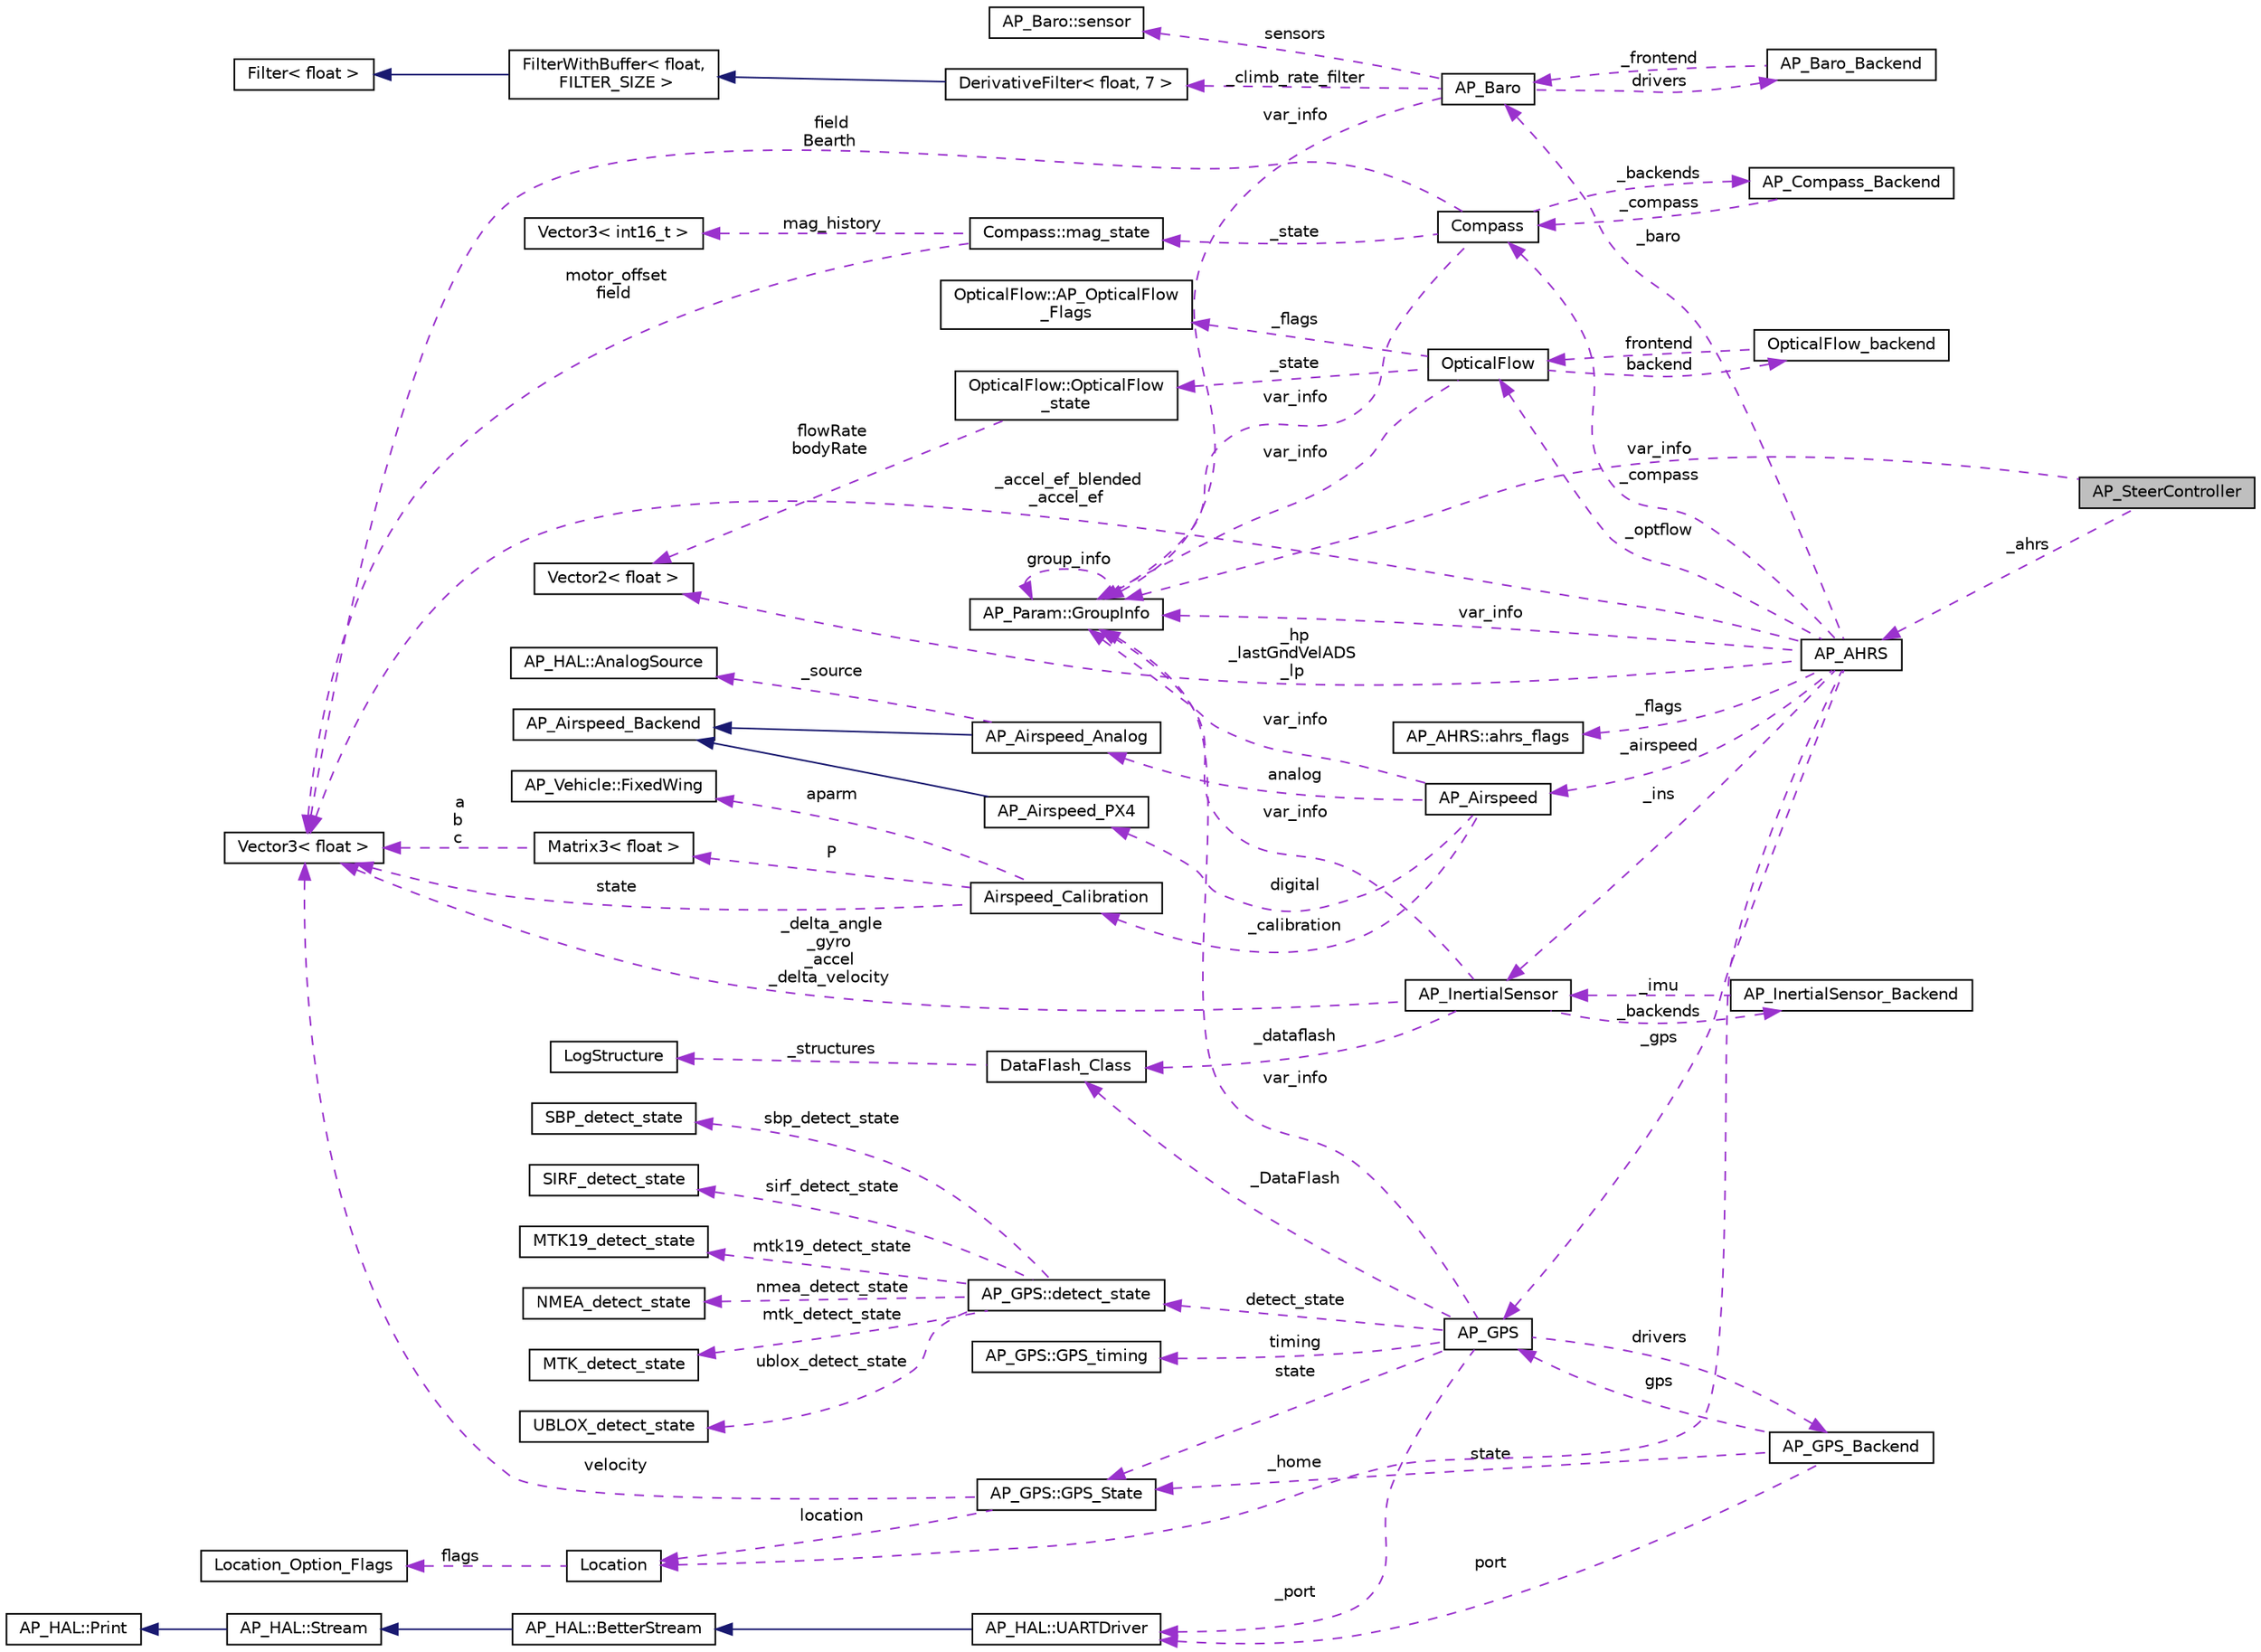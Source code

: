 digraph "AP_SteerController"
{
 // INTERACTIVE_SVG=YES
  edge [fontname="Helvetica",fontsize="10",labelfontname="Helvetica",labelfontsize="10"];
  node [fontname="Helvetica",fontsize="10",shape=record];
  rankdir="LR";
  Node1 [label="AP_SteerController",height=0.2,width=0.4,color="black", fillcolor="grey75", style="filled" fontcolor="black"];
  Node2 -> Node1 [dir="back",color="darkorchid3",fontsize="10",style="dashed",label=" var_info" ,fontname="Helvetica"];
  Node2 [label="AP_Param::GroupInfo",height=0.2,width=0.4,color="black", fillcolor="white", style="filled",URL="$structAP__Param_1_1GroupInfo.html"];
  Node2 -> Node2 [dir="back",color="darkorchid3",fontsize="10",style="dashed",label=" group_info" ,fontname="Helvetica"];
  Node3 -> Node1 [dir="back",color="darkorchid3",fontsize="10",style="dashed",label=" _ahrs" ,fontname="Helvetica"];
  Node3 [label="AP_AHRS",height=0.2,width=0.4,color="black", fillcolor="white", style="filled",URL="$classAP__AHRS.html"];
  Node4 -> Node3 [dir="back",color="darkorchid3",fontsize="10",style="dashed",label=" _flags" ,fontname="Helvetica"];
  Node4 [label="AP_AHRS::ahrs_flags",height=0.2,width=0.4,color="black", fillcolor="white", style="filled",URL="$structAP__AHRS_1_1ahrs__flags.html"];
  Node5 -> Node3 [dir="back",color="darkorchid3",fontsize="10",style="dashed",label=" _baro" ,fontname="Helvetica"];
  Node5 [label="AP_Baro",height=0.2,width=0.4,color="black", fillcolor="white", style="filled",URL="$classAP__Baro.html"];
  Node6 -> Node5 [dir="back",color="darkorchid3",fontsize="10",style="dashed",label=" sensors" ,fontname="Helvetica"];
  Node6 [label="AP_Baro::sensor",height=0.2,width=0.4,color="black", fillcolor="white", style="filled",URL="$structAP__Baro_1_1sensor.html"];
  Node7 -> Node5 [dir="back",color="darkorchid3",fontsize="10",style="dashed",label=" _climb_rate_filter" ,fontname="Helvetica"];
  Node7 [label="DerivativeFilter\< float, 7 \>",height=0.2,width=0.4,color="black", fillcolor="white", style="filled",URL="$classDerivativeFilter.html"];
  Node8 -> Node7 [dir="back",color="midnightblue",fontsize="10",style="solid",fontname="Helvetica"];
  Node8 [label="FilterWithBuffer\< float,\l FILTER_SIZE \>",height=0.2,width=0.4,color="black", fillcolor="white", style="filled",URL="$classFilterWithBuffer.html"];
  Node9 -> Node8 [dir="back",color="midnightblue",fontsize="10",style="solid",fontname="Helvetica"];
  Node9 [label="Filter\< float \>",height=0.2,width=0.4,color="black", fillcolor="white", style="filled",URL="$classFilter.html"];
  Node2 -> Node5 [dir="back",color="darkorchid3",fontsize="10",style="dashed",label=" var_info" ,fontname="Helvetica"];
  Node10 -> Node5 [dir="back",color="darkorchid3",fontsize="10",style="dashed",label=" drivers" ,fontname="Helvetica"];
  Node10 [label="AP_Baro_Backend",height=0.2,width=0.4,color="black", fillcolor="white", style="filled",URL="$classAP__Baro__Backend.html",tooltip="-*- tab-width: 4; Mode: C++; c-basic-offset: 4; indent-tabs-mode: nil -*- "];
  Node5 -> Node10 [dir="back",color="darkorchid3",fontsize="10",style="dashed",label=" _frontend" ,fontname="Helvetica"];
  Node11 -> Node3 [dir="back",color="darkorchid3",fontsize="10",style="dashed",label=" _optflow" ,fontname="Helvetica"];
  Node11 [label="OpticalFlow",height=0.2,width=0.4,color="black", fillcolor="white", style="filled",URL="$classOpticalFlow.html"];
  Node2 -> Node11 [dir="back",color="darkorchid3",fontsize="10",style="dashed",label=" var_info" ,fontname="Helvetica"];
  Node12 -> Node11 [dir="back",color="darkorchid3",fontsize="10",style="dashed",label=" _state" ,fontname="Helvetica"];
  Node12 [label="OpticalFlow::OpticalFlow\l_state",height=0.2,width=0.4,color="black", fillcolor="white", style="filled",URL="$structOpticalFlow_1_1OpticalFlow__state.html"];
  Node13 -> Node12 [dir="back",color="darkorchid3",fontsize="10",style="dashed",label=" flowRate\nbodyRate" ,fontname="Helvetica"];
  Node13 [label="Vector2\< float \>",height=0.2,width=0.4,color="black", fillcolor="white", style="filled",URL="$structVector2.html"];
  Node14 -> Node11 [dir="back",color="darkorchid3",fontsize="10",style="dashed",label=" backend" ,fontname="Helvetica"];
  Node14 [label="OpticalFlow_backend",height=0.2,width=0.4,color="black", fillcolor="white", style="filled",URL="$classOpticalFlow__backend.html"];
  Node11 -> Node14 [dir="back",color="darkorchid3",fontsize="10",style="dashed",label=" frontend" ,fontname="Helvetica"];
  Node15 -> Node11 [dir="back",color="darkorchid3",fontsize="10",style="dashed",label=" _flags" ,fontname="Helvetica"];
  Node15 [label="OpticalFlow::AP_OpticalFlow\l_Flags",height=0.2,width=0.4,color="black", fillcolor="white", style="filled",URL="$structOpticalFlow_1_1AP__OpticalFlow__Flags.html"];
  Node2 -> Node3 [dir="back",color="darkorchid3",fontsize="10",style="dashed",label=" var_info" ,fontname="Helvetica"];
  Node16 -> Node3 [dir="back",color="darkorchid3",fontsize="10",style="dashed",label=" _accel_ef_blended\n_accel_ef" ,fontname="Helvetica"];
  Node16 [label="Vector3\< float \>",height=0.2,width=0.4,color="black", fillcolor="white", style="filled",URL="$classVector3.html"];
  Node17 -> Node3 [dir="back",color="darkorchid3",fontsize="10",style="dashed",label=" _ins" ,fontname="Helvetica"];
  Node17 [label="AP_InertialSensor",height=0.2,width=0.4,color="black", fillcolor="white", style="filled",URL="$classAP__InertialSensor.html"];
  Node18 -> Node17 [dir="back",color="darkorchid3",fontsize="10",style="dashed",label=" _backends" ,fontname="Helvetica"];
  Node18 [label="AP_InertialSensor_Backend",height=0.2,width=0.4,color="black", fillcolor="white", style="filled",URL="$classAP__InertialSensor__Backend.html"];
  Node17 -> Node18 [dir="back",color="darkorchid3",fontsize="10",style="dashed",label=" _imu" ,fontname="Helvetica"];
  Node19 -> Node17 [dir="back",color="darkorchid3",fontsize="10",style="dashed",label=" _dataflash" ,fontname="Helvetica"];
  Node19 [label="DataFlash_Class",height=0.2,width=0.4,color="black", fillcolor="white", style="filled",URL="$classDataFlash__Class.html",tooltip="-*- tab-width: 4; Mode: C++; c-basic-offset: 4; indent-tabs-mode: nil -*- "];
  Node20 -> Node19 [dir="back",color="darkorchid3",fontsize="10",style="dashed",label=" _structures" ,fontname="Helvetica"];
  Node20 [label="LogStructure",height=0.2,width=0.4,color="black", fillcolor="white", style="filled",URL="$structLogStructure.html"];
  Node2 -> Node17 [dir="back",color="darkorchid3",fontsize="10",style="dashed",label=" var_info" ,fontname="Helvetica"];
  Node16 -> Node17 [dir="back",color="darkorchid3",fontsize="10",style="dashed",label=" _delta_angle\n_gyro\n_accel\n_delta_velocity" ,fontname="Helvetica"];
  Node21 -> Node3 [dir="back",color="darkorchid3",fontsize="10",style="dashed",label=" _airspeed" ,fontname="Helvetica"];
  Node21 [label="AP_Airspeed",height=0.2,width=0.4,color="black", fillcolor="white", style="filled",URL="$classAP__Airspeed.html"];
  Node22 -> Node21 [dir="back",color="darkorchid3",fontsize="10",style="dashed",label=" analog" ,fontname="Helvetica"];
  Node22 [label="AP_Airspeed_Analog",height=0.2,width=0.4,color="black", fillcolor="white", style="filled",URL="$classAP__Airspeed__Analog.html",tooltip="-*- tab-width: 4; Mode: C++; c-basic-offset: 4; indent-tabs-mode: nil -*- "];
  Node23 -> Node22 [dir="back",color="midnightblue",fontsize="10",style="solid",fontname="Helvetica"];
  Node23 [label="AP_Airspeed_Backend",height=0.2,width=0.4,color="black", fillcolor="white", style="filled",URL="$classAP__Airspeed__Backend.html",tooltip="-*- tab-width: 4; Mode: C++; c-basic-offset: 4; indent-tabs-mode: nil -*- "];
  Node24 -> Node22 [dir="back",color="darkorchid3",fontsize="10",style="dashed",label=" _source" ,fontname="Helvetica"];
  Node24 [label="AP_HAL::AnalogSource",height=0.2,width=0.4,color="black", fillcolor="white", style="filled",URL="$classAP__HAL_1_1AnalogSource.html"];
  Node2 -> Node21 [dir="back",color="darkorchid3",fontsize="10",style="dashed",label=" var_info" ,fontname="Helvetica"];
  Node25 -> Node21 [dir="back",color="darkorchid3",fontsize="10",style="dashed",label=" digital" ,fontname="Helvetica"];
  Node25 [label="AP_Airspeed_PX4",height=0.2,width=0.4,color="black", fillcolor="white", style="filled",URL="$classAP__Airspeed__PX4.html",tooltip="-*- tab-width: 4; Mode: C++; c-basic-offset: 4; indent-tabs-mode: nil -*- "];
  Node23 -> Node25 [dir="back",color="midnightblue",fontsize="10",style="solid",fontname="Helvetica"];
  Node26 -> Node21 [dir="back",color="darkorchid3",fontsize="10",style="dashed",label=" _calibration" ,fontname="Helvetica"];
  Node26 [label="Airspeed_Calibration",height=0.2,width=0.4,color="black", fillcolor="white", style="filled",URL="$classAirspeed__Calibration.html",tooltip="-*- tab-width: 4; Mode: C++; c-basic-offset: 4; indent-tabs-mode: nil -*- "];
  Node27 -> Node26 [dir="back",color="darkorchid3",fontsize="10",style="dashed",label=" P" ,fontname="Helvetica"];
  Node27 [label="Matrix3\< float \>",height=0.2,width=0.4,color="black", fillcolor="white", style="filled",URL="$classMatrix3.html"];
  Node16 -> Node27 [dir="back",color="darkorchid3",fontsize="10",style="dashed",label=" a\nb\nc" ,fontname="Helvetica"];
  Node16 -> Node26 [dir="back",color="darkorchid3",fontsize="10",style="dashed",label=" state" ,fontname="Helvetica"];
  Node28 -> Node26 [dir="back",color="darkorchid3",fontsize="10",style="dashed",label=" aparm" ,fontname="Helvetica"];
  Node28 [label="AP_Vehicle::FixedWing",height=0.2,width=0.4,color="black", fillcolor="white", style="filled",URL="$structAP__Vehicle_1_1FixedWing.html"];
  Node13 -> Node3 [dir="back",color="darkorchid3",fontsize="10",style="dashed",label=" _hp\n_lastGndVelADS\n_lp" ,fontname="Helvetica"];
  Node29 -> Node3 [dir="back",color="darkorchid3",fontsize="10",style="dashed",label=" _gps" ,fontname="Helvetica"];
  Node29 [label="AP_GPS",height=0.2,width=0.4,color="black", fillcolor="white", style="filled",URL="$classAP__GPS.html"];
  Node30 -> Node29 [dir="back",color="darkorchid3",fontsize="10",style="dashed",label=" detect_state" ,fontname="Helvetica"];
  Node30 [label="AP_GPS::detect_state",height=0.2,width=0.4,color="black", fillcolor="white", style="filled",URL="$structAP__GPS_1_1detect__state.html"];
  Node31 -> Node30 [dir="back",color="darkorchid3",fontsize="10",style="dashed",label=" sbp_detect_state" ,fontname="Helvetica"];
  Node31 [label="SBP_detect_state",height=0.2,width=0.4,color="black", fillcolor="white", style="filled",URL="$structSBP__detect__state.html"];
  Node32 -> Node30 [dir="back",color="darkorchid3",fontsize="10",style="dashed",label=" ublox_detect_state" ,fontname="Helvetica"];
  Node32 [label="UBLOX_detect_state",height=0.2,width=0.4,color="black", fillcolor="white", style="filled",URL="$structUBLOX__detect__state.html"];
  Node33 -> Node30 [dir="back",color="darkorchid3",fontsize="10",style="dashed",label=" sirf_detect_state" ,fontname="Helvetica"];
  Node33 [label="SIRF_detect_state",height=0.2,width=0.4,color="black", fillcolor="white", style="filled",URL="$structSIRF__detect__state.html"];
  Node34 -> Node30 [dir="back",color="darkorchid3",fontsize="10",style="dashed",label=" mtk19_detect_state" ,fontname="Helvetica"];
  Node34 [label="MTK19_detect_state",height=0.2,width=0.4,color="black", fillcolor="white", style="filled",URL="$structMTK19__detect__state.html"];
  Node35 -> Node30 [dir="back",color="darkorchid3",fontsize="10",style="dashed",label=" nmea_detect_state" ,fontname="Helvetica"];
  Node35 [label="NMEA_detect_state",height=0.2,width=0.4,color="black", fillcolor="white", style="filled",URL="$structNMEA__detect__state.html"];
  Node36 -> Node30 [dir="back",color="darkorchid3",fontsize="10",style="dashed",label=" mtk_detect_state" ,fontname="Helvetica"];
  Node36 [label="MTK_detect_state",height=0.2,width=0.4,color="black", fillcolor="white", style="filled",URL="$structMTK__detect__state.html"];
  Node37 -> Node29 [dir="back",color="darkorchid3",fontsize="10",style="dashed",label=" timing" ,fontname="Helvetica"];
  Node37 [label="AP_GPS::GPS_timing",height=0.2,width=0.4,color="black", fillcolor="white", style="filled",URL="$structAP__GPS_1_1GPS__timing.html"];
  Node38 -> Node29 [dir="back",color="darkorchid3",fontsize="10",style="dashed",label=" drivers" ,fontname="Helvetica"];
  Node38 [label="AP_GPS_Backend",height=0.2,width=0.4,color="black", fillcolor="white", style="filled",URL="$classAP__GPS__Backend.html"];
  Node39 -> Node38 [dir="back",color="darkorchid3",fontsize="10",style="dashed",label=" port" ,fontname="Helvetica"];
  Node39 [label="AP_HAL::UARTDriver",height=0.2,width=0.4,color="black", fillcolor="white", style="filled",URL="$classAP__HAL_1_1UARTDriver.html"];
  Node40 -> Node39 [dir="back",color="midnightblue",fontsize="10",style="solid",fontname="Helvetica"];
  Node40 [label="AP_HAL::BetterStream",height=0.2,width=0.4,color="black", fillcolor="white", style="filled",URL="$classAP__HAL_1_1BetterStream.html"];
  Node41 -> Node40 [dir="back",color="midnightblue",fontsize="10",style="solid",fontname="Helvetica"];
  Node41 [label="AP_HAL::Stream",height=0.2,width=0.4,color="black", fillcolor="white", style="filled",URL="$classAP__HAL_1_1Stream.html"];
  Node42 -> Node41 [dir="back",color="midnightblue",fontsize="10",style="solid",fontname="Helvetica"];
  Node42 [label="AP_HAL::Print",height=0.2,width=0.4,color="black", fillcolor="white", style="filled",URL="$classAP__HAL_1_1Print.html"];
  Node29 -> Node38 [dir="back",color="darkorchid3",fontsize="10",style="dashed",label=" gps" ,fontname="Helvetica"];
  Node43 -> Node38 [dir="back",color="darkorchid3",fontsize="10",style="dashed",label=" state" ,fontname="Helvetica"];
  Node43 [label="AP_GPS::GPS_State",height=0.2,width=0.4,color="black", fillcolor="white", style="filled",URL="$structAP__GPS_1_1GPS__State.html"];
  Node16 -> Node43 [dir="back",color="darkorchid3",fontsize="10",style="dashed",label=" velocity" ,fontname="Helvetica"];
  Node44 -> Node43 [dir="back",color="darkorchid3",fontsize="10",style="dashed",label=" location" ,fontname="Helvetica"];
  Node44 [label="Location",height=0.2,width=0.4,color="black", fillcolor="white", style="filled",URL="$structLocation.html"];
  Node45 -> Node44 [dir="back",color="darkorchid3",fontsize="10",style="dashed",label=" flags" ,fontname="Helvetica"];
  Node45 [label="Location_Option_Flags",height=0.2,width=0.4,color="black", fillcolor="white", style="filled",URL="$structLocation__Option__Flags.html"];
  Node19 -> Node29 [dir="back",color="darkorchid3",fontsize="10",style="dashed",label=" _DataFlash" ,fontname="Helvetica"];
  Node39 -> Node29 [dir="back",color="darkorchid3",fontsize="10",style="dashed",label=" _port" ,fontname="Helvetica"];
  Node2 -> Node29 [dir="back",color="darkorchid3",fontsize="10",style="dashed",label=" var_info" ,fontname="Helvetica"];
  Node43 -> Node29 [dir="back",color="darkorchid3",fontsize="10",style="dashed",label=" state" ,fontname="Helvetica"];
  Node44 -> Node3 [dir="back",color="darkorchid3",fontsize="10",style="dashed",label=" _home" ,fontname="Helvetica"];
  Node46 -> Node3 [dir="back",color="darkorchid3",fontsize="10",style="dashed",label=" _compass" ,fontname="Helvetica"];
  Node46 [label="Compass",height=0.2,width=0.4,color="black", fillcolor="white", style="filled",URL="$classCompass.html"];
  Node2 -> Node46 [dir="back",color="darkorchid3",fontsize="10",style="dashed",label=" var_info" ,fontname="Helvetica"];
  Node16 -> Node46 [dir="back",color="darkorchid3",fontsize="10",style="dashed",label=" field\nBearth" ,fontname="Helvetica"];
  Node47 -> Node46 [dir="back",color="darkorchid3",fontsize="10",style="dashed",label=" _backends" ,fontname="Helvetica"];
  Node47 [label="AP_Compass_Backend",height=0.2,width=0.4,color="black", fillcolor="white", style="filled",URL="$classAP__Compass__Backend.html"];
  Node46 -> Node47 [dir="back",color="darkorchid3",fontsize="10",style="dashed",label=" _compass" ,fontname="Helvetica"];
  Node48 -> Node46 [dir="back",color="darkorchid3",fontsize="10",style="dashed",label=" _state" ,fontname="Helvetica"];
  Node48 [label="Compass::mag_state",height=0.2,width=0.4,color="black", fillcolor="white", style="filled",URL="$structCompass_1_1mag__state.html"];
  Node16 -> Node48 [dir="back",color="darkorchid3",fontsize="10",style="dashed",label=" motor_offset\nfield" ,fontname="Helvetica"];
  Node49 -> Node48 [dir="back",color="darkorchid3",fontsize="10",style="dashed",label=" mag_history" ,fontname="Helvetica"];
  Node49 [label="Vector3\< int16_t \>",height=0.2,width=0.4,color="black", fillcolor="white", style="filled",URL="$classVector3.html"];
}
